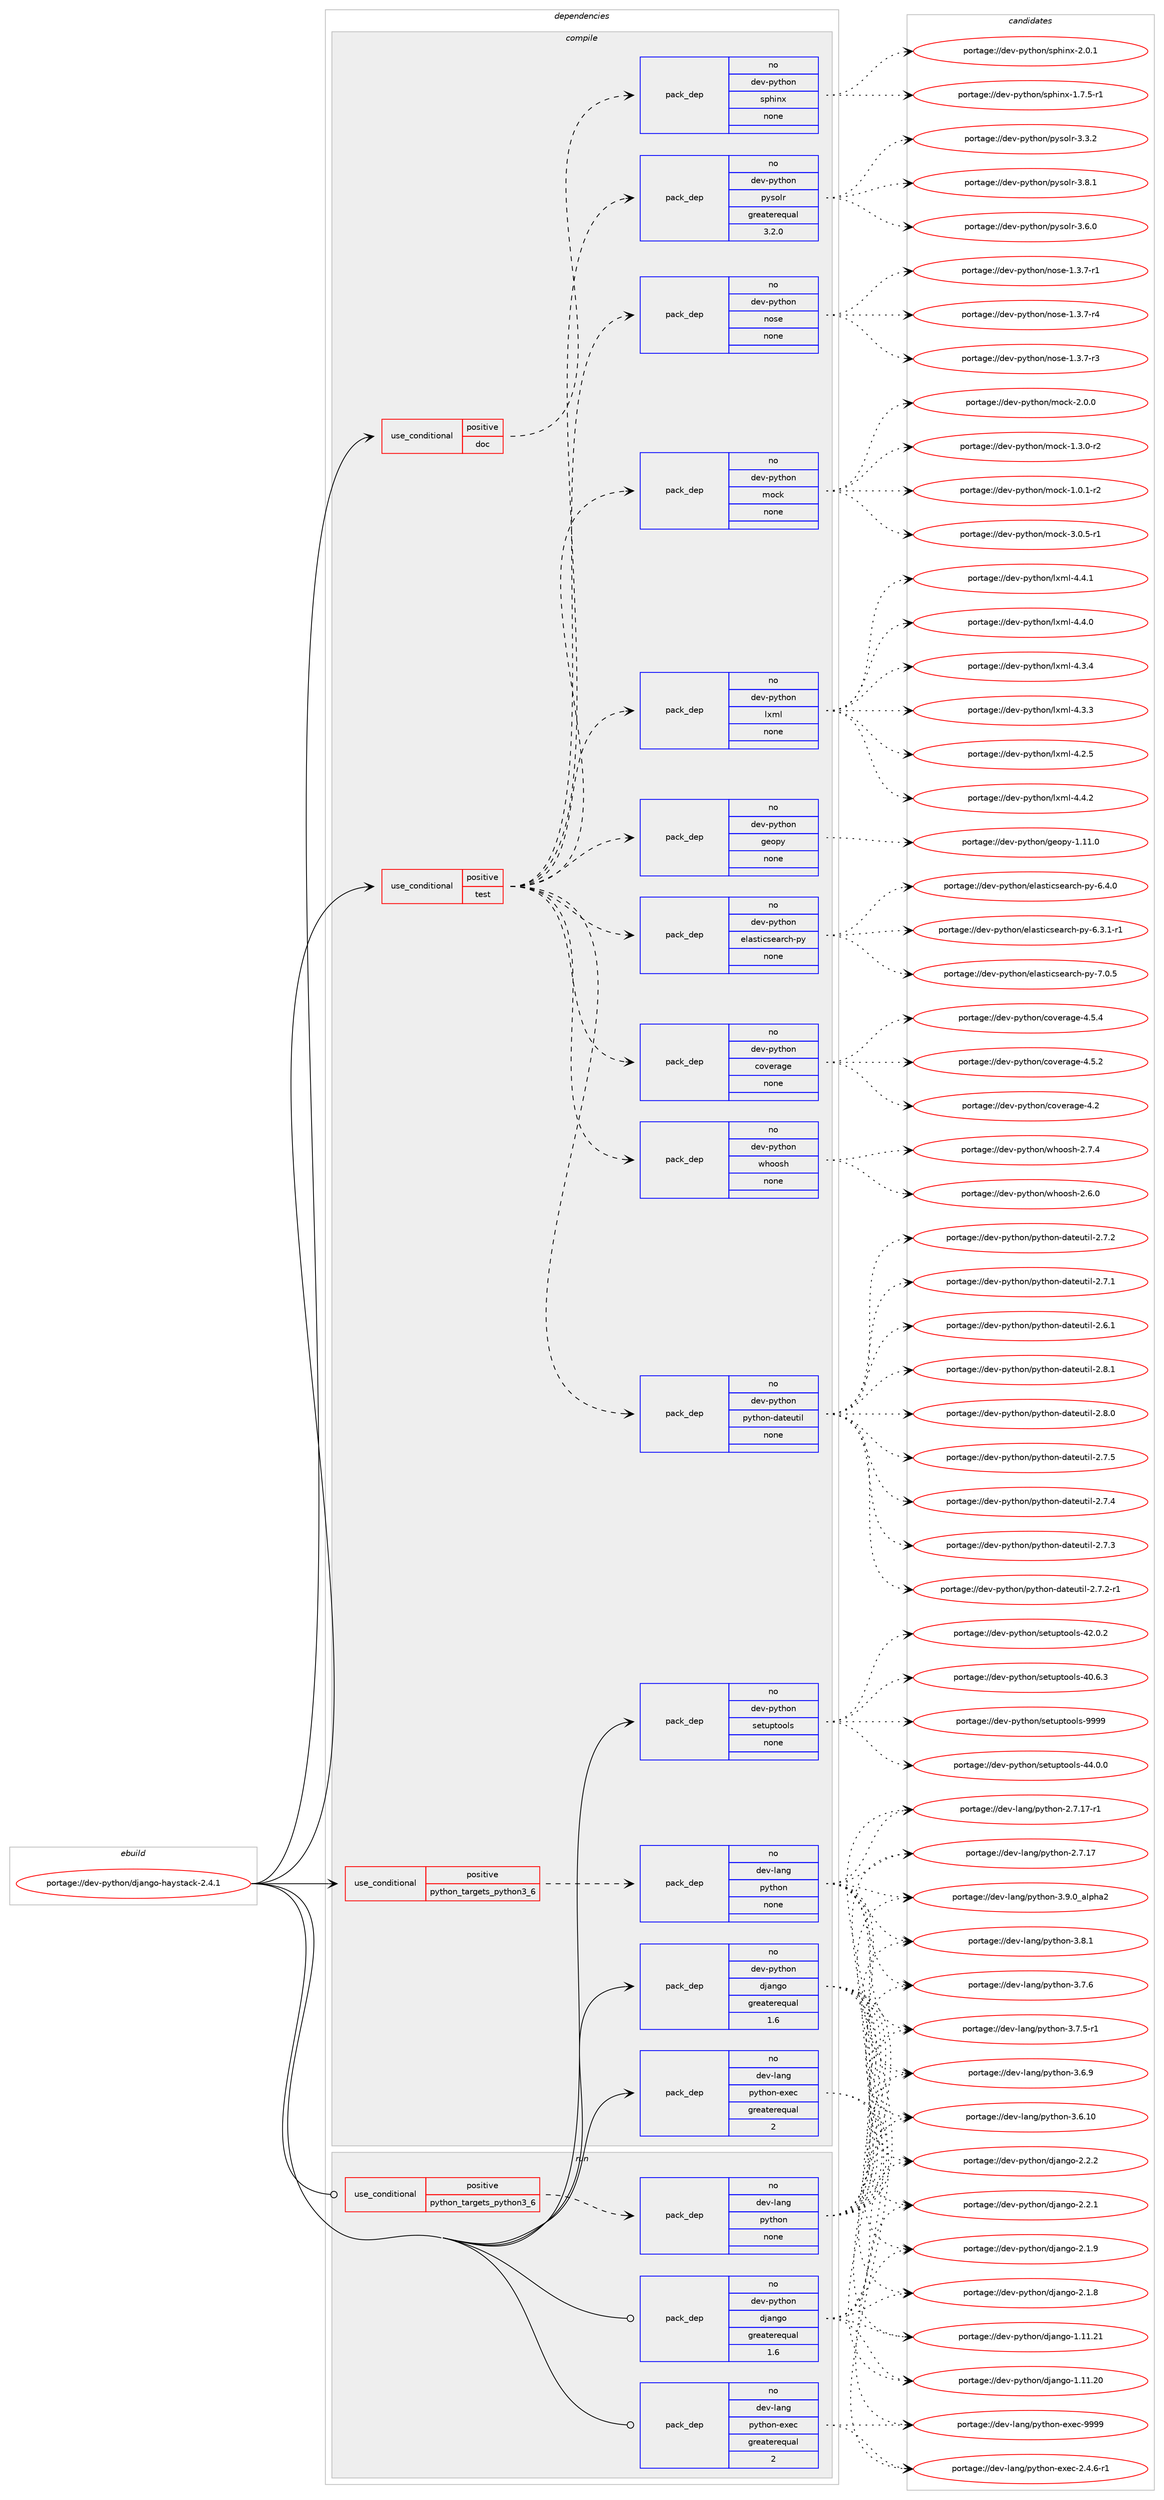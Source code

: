 digraph prolog {

# *************
# Graph options
# *************

newrank=true;
concentrate=true;
compound=true;
graph [rankdir=LR,fontname=Helvetica,fontsize=10,ranksep=1.5];#, ranksep=2.5, nodesep=0.2];
edge  [arrowhead=vee];
node  [fontname=Helvetica,fontsize=10];

# **********
# The ebuild
# **********

subgraph cluster_leftcol {
color=gray;
label=<<i>ebuild</i>>;
id [label="portage://dev-python/django-haystack-2.4.1", color=red, width=4, href="../dev-python/django-haystack-2.4.1.svg"];
}

# ****************
# The dependencies
# ****************

subgraph cluster_midcol {
color=gray;
label=<<i>dependencies</i>>;
subgraph cluster_compile {
fillcolor="#eeeeee";
style=filled;
label=<<i>compile</i>>;
subgraph cond116803 {
dependency464077 [label=<<TABLE BORDER="0" CELLBORDER="1" CELLSPACING="0" CELLPADDING="4"><TR><TD ROWSPAN="3" CELLPADDING="10">use_conditional</TD></TR><TR><TD>positive</TD></TR><TR><TD>doc</TD></TR></TABLE>>, shape=none, color=red];
subgraph pack342281 {
dependency464078 [label=<<TABLE BORDER="0" CELLBORDER="1" CELLSPACING="0" CELLPADDING="4" WIDTH="220"><TR><TD ROWSPAN="6" CELLPADDING="30">pack_dep</TD></TR><TR><TD WIDTH="110">no</TD></TR><TR><TD>dev-python</TD></TR><TR><TD>sphinx</TD></TR><TR><TD>none</TD></TR><TR><TD></TD></TR></TABLE>>, shape=none, color=blue];
}
dependency464077:e -> dependency464078:w [weight=20,style="dashed",arrowhead="vee"];
}
id:e -> dependency464077:w [weight=20,style="solid",arrowhead="vee"];
subgraph cond116804 {
dependency464079 [label=<<TABLE BORDER="0" CELLBORDER="1" CELLSPACING="0" CELLPADDING="4"><TR><TD ROWSPAN="3" CELLPADDING="10">use_conditional</TD></TR><TR><TD>positive</TD></TR><TR><TD>python_targets_python3_6</TD></TR></TABLE>>, shape=none, color=red];
subgraph pack342282 {
dependency464080 [label=<<TABLE BORDER="0" CELLBORDER="1" CELLSPACING="0" CELLPADDING="4" WIDTH="220"><TR><TD ROWSPAN="6" CELLPADDING="30">pack_dep</TD></TR><TR><TD WIDTH="110">no</TD></TR><TR><TD>dev-lang</TD></TR><TR><TD>python</TD></TR><TR><TD>none</TD></TR><TR><TD></TD></TR></TABLE>>, shape=none, color=blue];
}
dependency464079:e -> dependency464080:w [weight=20,style="dashed",arrowhead="vee"];
}
id:e -> dependency464079:w [weight=20,style="solid",arrowhead="vee"];
subgraph cond116805 {
dependency464081 [label=<<TABLE BORDER="0" CELLBORDER="1" CELLSPACING="0" CELLPADDING="4"><TR><TD ROWSPAN="3" CELLPADDING="10">use_conditional</TD></TR><TR><TD>positive</TD></TR><TR><TD>test</TD></TR></TABLE>>, shape=none, color=red];
subgraph pack342283 {
dependency464082 [label=<<TABLE BORDER="0" CELLBORDER="1" CELLSPACING="0" CELLPADDING="4" WIDTH="220"><TR><TD ROWSPAN="6" CELLPADDING="30">pack_dep</TD></TR><TR><TD WIDTH="110">no</TD></TR><TR><TD>dev-python</TD></TR><TR><TD>coverage</TD></TR><TR><TD>none</TD></TR><TR><TD></TD></TR></TABLE>>, shape=none, color=blue];
}
dependency464081:e -> dependency464082:w [weight=20,style="dashed",arrowhead="vee"];
subgraph pack342284 {
dependency464083 [label=<<TABLE BORDER="0" CELLBORDER="1" CELLSPACING="0" CELLPADDING="4" WIDTH="220"><TR><TD ROWSPAN="6" CELLPADDING="30">pack_dep</TD></TR><TR><TD WIDTH="110">no</TD></TR><TR><TD>dev-python</TD></TR><TR><TD>elasticsearch-py</TD></TR><TR><TD>none</TD></TR><TR><TD></TD></TR></TABLE>>, shape=none, color=blue];
}
dependency464081:e -> dependency464083:w [weight=20,style="dashed",arrowhead="vee"];
subgraph pack342285 {
dependency464084 [label=<<TABLE BORDER="0" CELLBORDER="1" CELLSPACING="0" CELLPADDING="4" WIDTH="220"><TR><TD ROWSPAN="6" CELLPADDING="30">pack_dep</TD></TR><TR><TD WIDTH="110">no</TD></TR><TR><TD>dev-python</TD></TR><TR><TD>geopy</TD></TR><TR><TD>none</TD></TR><TR><TD></TD></TR></TABLE>>, shape=none, color=blue];
}
dependency464081:e -> dependency464084:w [weight=20,style="dashed",arrowhead="vee"];
subgraph pack342286 {
dependency464085 [label=<<TABLE BORDER="0" CELLBORDER="1" CELLSPACING="0" CELLPADDING="4" WIDTH="220"><TR><TD ROWSPAN="6" CELLPADDING="30">pack_dep</TD></TR><TR><TD WIDTH="110">no</TD></TR><TR><TD>dev-python</TD></TR><TR><TD>lxml</TD></TR><TR><TD>none</TD></TR><TR><TD></TD></TR></TABLE>>, shape=none, color=blue];
}
dependency464081:e -> dependency464085:w [weight=20,style="dashed",arrowhead="vee"];
subgraph pack342287 {
dependency464086 [label=<<TABLE BORDER="0" CELLBORDER="1" CELLSPACING="0" CELLPADDING="4" WIDTH="220"><TR><TD ROWSPAN="6" CELLPADDING="30">pack_dep</TD></TR><TR><TD WIDTH="110">no</TD></TR><TR><TD>dev-python</TD></TR><TR><TD>mock</TD></TR><TR><TD>none</TD></TR><TR><TD></TD></TR></TABLE>>, shape=none, color=blue];
}
dependency464081:e -> dependency464086:w [weight=20,style="dashed",arrowhead="vee"];
subgraph pack342288 {
dependency464087 [label=<<TABLE BORDER="0" CELLBORDER="1" CELLSPACING="0" CELLPADDING="4" WIDTH="220"><TR><TD ROWSPAN="6" CELLPADDING="30">pack_dep</TD></TR><TR><TD WIDTH="110">no</TD></TR><TR><TD>dev-python</TD></TR><TR><TD>nose</TD></TR><TR><TD>none</TD></TR><TR><TD></TD></TR></TABLE>>, shape=none, color=blue];
}
dependency464081:e -> dependency464087:w [weight=20,style="dashed",arrowhead="vee"];
subgraph pack342289 {
dependency464088 [label=<<TABLE BORDER="0" CELLBORDER="1" CELLSPACING="0" CELLPADDING="4" WIDTH="220"><TR><TD ROWSPAN="6" CELLPADDING="30">pack_dep</TD></TR><TR><TD WIDTH="110">no</TD></TR><TR><TD>dev-python</TD></TR><TR><TD>pysolr</TD></TR><TR><TD>greaterequal</TD></TR><TR><TD>3.2.0</TD></TR></TABLE>>, shape=none, color=blue];
}
dependency464081:e -> dependency464088:w [weight=20,style="dashed",arrowhead="vee"];
subgraph pack342290 {
dependency464089 [label=<<TABLE BORDER="0" CELLBORDER="1" CELLSPACING="0" CELLPADDING="4" WIDTH="220"><TR><TD ROWSPAN="6" CELLPADDING="30">pack_dep</TD></TR><TR><TD WIDTH="110">no</TD></TR><TR><TD>dev-python</TD></TR><TR><TD>python-dateutil</TD></TR><TR><TD>none</TD></TR><TR><TD></TD></TR></TABLE>>, shape=none, color=blue];
}
dependency464081:e -> dependency464089:w [weight=20,style="dashed",arrowhead="vee"];
subgraph pack342291 {
dependency464090 [label=<<TABLE BORDER="0" CELLBORDER="1" CELLSPACING="0" CELLPADDING="4" WIDTH="220"><TR><TD ROWSPAN="6" CELLPADDING="30">pack_dep</TD></TR><TR><TD WIDTH="110">no</TD></TR><TR><TD>dev-python</TD></TR><TR><TD>whoosh</TD></TR><TR><TD>none</TD></TR><TR><TD></TD></TR></TABLE>>, shape=none, color=blue];
}
dependency464081:e -> dependency464090:w [weight=20,style="dashed",arrowhead="vee"];
}
id:e -> dependency464081:w [weight=20,style="solid",arrowhead="vee"];
subgraph pack342292 {
dependency464091 [label=<<TABLE BORDER="0" CELLBORDER="1" CELLSPACING="0" CELLPADDING="4" WIDTH="220"><TR><TD ROWSPAN="6" CELLPADDING="30">pack_dep</TD></TR><TR><TD WIDTH="110">no</TD></TR><TR><TD>dev-lang</TD></TR><TR><TD>python-exec</TD></TR><TR><TD>greaterequal</TD></TR><TR><TD>2</TD></TR></TABLE>>, shape=none, color=blue];
}
id:e -> dependency464091:w [weight=20,style="solid",arrowhead="vee"];
subgraph pack342293 {
dependency464092 [label=<<TABLE BORDER="0" CELLBORDER="1" CELLSPACING="0" CELLPADDING="4" WIDTH="220"><TR><TD ROWSPAN="6" CELLPADDING="30">pack_dep</TD></TR><TR><TD WIDTH="110">no</TD></TR><TR><TD>dev-python</TD></TR><TR><TD>django</TD></TR><TR><TD>greaterequal</TD></TR><TR><TD>1.6</TD></TR></TABLE>>, shape=none, color=blue];
}
id:e -> dependency464092:w [weight=20,style="solid",arrowhead="vee"];
subgraph pack342294 {
dependency464093 [label=<<TABLE BORDER="0" CELLBORDER="1" CELLSPACING="0" CELLPADDING="4" WIDTH="220"><TR><TD ROWSPAN="6" CELLPADDING="30">pack_dep</TD></TR><TR><TD WIDTH="110">no</TD></TR><TR><TD>dev-python</TD></TR><TR><TD>setuptools</TD></TR><TR><TD>none</TD></TR><TR><TD></TD></TR></TABLE>>, shape=none, color=blue];
}
id:e -> dependency464093:w [weight=20,style="solid",arrowhead="vee"];
}
subgraph cluster_compileandrun {
fillcolor="#eeeeee";
style=filled;
label=<<i>compile and run</i>>;
}
subgraph cluster_run {
fillcolor="#eeeeee";
style=filled;
label=<<i>run</i>>;
subgraph cond116806 {
dependency464094 [label=<<TABLE BORDER="0" CELLBORDER="1" CELLSPACING="0" CELLPADDING="4"><TR><TD ROWSPAN="3" CELLPADDING="10">use_conditional</TD></TR><TR><TD>positive</TD></TR><TR><TD>python_targets_python3_6</TD></TR></TABLE>>, shape=none, color=red];
subgraph pack342295 {
dependency464095 [label=<<TABLE BORDER="0" CELLBORDER="1" CELLSPACING="0" CELLPADDING="4" WIDTH="220"><TR><TD ROWSPAN="6" CELLPADDING="30">pack_dep</TD></TR><TR><TD WIDTH="110">no</TD></TR><TR><TD>dev-lang</TD></TR><TR><TD>python</TD></TR><TR><TD>none</TD></TR><TR><TD></TD></TR></TABLE>>, shape=none, color=blue];
}
dependency464094:e -> dependency464095:w [weight=20,style="dashed",arrowhead="vee"];
}
id:e -> dependency464094:w [weight=20,style="solid",arrowhead="odot"];
subgraph pack342296 {
dependency464096 [label=<<TABLE BORDER="0" CELLBORDER="1" CELLSPACING="0" CELLPADDING="4" WIDTH="220"><TR><TD ROWSPAN="6" CELLPADDING="30">pack_dep</TD></TR><TR><TD WIDTH="110">no</TD></TR><TR><TD>dev-lang</TD></TR><TR><TD>python-exec</TD></TR><TR><TD>greaterequal</TD></TR><TR><TD>2</TD></TR></TABLE>>, shape=none, color=blue];
}
id:e -> dependency464096:w [weight=20,style="solid",arrowhead="odot"];
subgraph pack342297 {
dependency464097 [label=<<TABLE BORDER="0" CELLBORDER="1" CELLSPACING="0" CELLPADDING="4" WIDTH="220"><TR><TD ROWSPAN="6" CELLPADDING="30">pack_dep</TD></TR><TR><TD WIDTH="110">no</TD></TR><TR><TD>dev-python</TD></TR><TR><TD>django</TD></TR><TR><TD>greaterequal</TD></TR><TR><TD>1.6</TD></TR></TABLE>>, shape=none, color=blue];
}
id:e -> dependency464097:w [weight=20,style="solid",arrowhead="odot"];
}
}

# **************
# The candidates
# **************

subgraph cluster_choices {
rank=same;
color=gray;
label=<<i>candidates</i>>;

subgraph choice342281 {
color=black;
nodesep=1;
choice1001011184511212111610411111047115112104105110120455046484649 [label="portage://dev-python/sphinx-2.0.1", color=red, width=4,href="../dev-python/sphinx-2.0.1.svg"];
choice10010111845112121116104111110471151121041051101204549465546534511449 [label="portage://dev-python/sphinx-1.7.5-r1", color=red, width=4,href="../dev-python/sphinx-1.7.5-r1.svg"];
dependency464078:e -> choice1001011184511212111610411111047115112104105110120455046484649:w [style=dotted,weight="100"];
dependency464078:e -> choice10010111845112121116104111110471151121041051101204549465546534511449:w [style=dotted,weight="100"];
}
subgraph choice342282 {
color=black;
nodesep=1;
choice10010111845108971101034711212111610411111045514657464895971081121049750 [label="portage://dev-lang/python-3.9.0_alpha2", color=red, width=4,href="../dev-lang/python-3.9.0_alpha2.svg"];
choice100101118451089711010347112121116104111110455146564649 [label="portage://dev-lang/python-3.8.1", color=red, width=4,href="../dev-lang/python-3.8.1.svg"];
choice100101118451089711010347112121116104111110455146554654 [label="portage://dev-lang/python-3.7.6", color=red, width=4,href="../dev-lang/python-3.7.6.svg"];
choice1001011184510897110103471121211161041111104551465546534511449 [label="portage://dev-lang/python-3.7.5-r1", color=red, width=4,href="../dev-lang/python-3.7.5-r1.svg"];
choice100101118451089711010347112121116104111110455146544657 [label="portage://dev-lang/python-3.6.9", color=red, width=4,href="../dev-lang/python-3.6.9.svg"];
choice10010111845108971101034711212111610411111045514654464948 [label="portage://dev-lang/python-3.6.10", color=red, width=4,href="../dev-lang/python-3.6.10.svg"];
choice100101118451089711010347112121116104111110455046554649554511449 [label="portage://dev-lang/python-2.7.17-r1", color=red, width=4,href="../dev-lang/python-2.7.17-r1.svg"];
choice10010111845108971101034711212111610411111045504655464955 [label="portage://dev-lang/python-2.7.17", color=red, width=4,href="../dev-lang/python-2.7.17.svg"];
dependency464080:e -> choice10010111845108971101034711212111610411111045514657464895971081121049750:w [style=dotted,weight="100"];
dependency464080:e -> choice100101118451089711010347112121116104111110455146564649:w [style=dotted,weight="100"];
dependency464080:e -> choice100101118451089711010347112121116104111110455146554654:w [style=dotted,weight="100"];
dependency464080:e -> choice1001011184510897110103471121211161041111104551465546534511449:w [style=dotted,weight="100"];
dependency464080:e -> choice100101118451089711010347112121116104111110455146544657:w [style=dotted,weight="100"];
dependency464080:e -> choice10010111845108971101034711212111610411111045514654464948:w [style=dotted,weight="100"];
dependency464080:e -> choice100101118451089711010347112121116104111110455046554649554511449:w [style=dotted,weight="100"];
dependency464080:e -> choice10010111845108971101034711212111610411111045504655464955:w [style=dotted,weight="100"];
}
subgraph choice342283 {
color=black;
nodesep=1;
choice10010111845112121116104111110479911111810111497103101455246534652 [label="portage://dev-python/coverage-4.5.4", color=red, width=4,href="../dev-python/coverage-4.5.4.svg"];
choice10010111845112121116104111110479911111810111497103101455246534650 [label="portage://dev-python/coverage-4.5.2", color=red, width=4,href="../dev-python/coverage-4.5.2.svg"];
choice1001011184511212111610411111047991111181011149710310145524650 [label="portage://dev-python/coverage-4.2", color=red, width=4,href="../dev-python/coverage-4.2.svg"];
dependency464082:e -> choice10010111845112121116104111110479911111810111497103101455246534652:w [style=dotted,weight="100"];
dependency464082:e -> choice10010111845112121116104111110479911111810111497103101455246534650:w [style=dotted,weight="100"];
dependency464082:e -> choice1001011184511212111610411111047991111181011149710310145524650:w [style=dotted,weight="100"];
}
subgraph choice342284 {
color=black;
nodesep=1;
choice10010111845112121116104111110471011089711511610599115101971149910445112121455546484653 [label="portage://dev-python/elasticsearch-py-7.0.5", color=red, width=4,href="../dev-python/elasticsearch-py-7.0.5.svg"];
choice10010111845112121116104111110471011089711511610599115101971149910445112121455446524648 [label="portage://dev-python/elasticsearch-py-6.4.0", color=red, width=4,href="../dev-python/elasticsearch-py-6.4.0.svg"];
choice100101118451121211161041111104710110897115116105991151019711499104451121214554465146494511449 [label="portage://dev-python/elasticsearch-py-6.3.1-r1", color=red, width=4,href="../dev-python/elasticsearch-py-6.3.1-r1.svg"];
dependency464083:e -> choice10010111845112121116104111110471011089711511610599115101971149910445112121455546484653:w [style=dotted,weight="100"];
dependency464083:e -> choice10010111845112121116104111110471011089711511610599115101971149910445112121455446524648:w [style=dotted,weight="100"];
dependency464083:e -> choice100101118451121211161041111104710110897115116105991151019711499104451121214554465146494511449:w [style=dotted,weight="100"];
}
subgraph choice342285 {
color=black;
nodesep=1;
choice100101118451121211161041111104710310111111212145494649494648 [label="portage://dev-python/geopy-1.11.0", color=red, width=4,href="../dev-python/geopy-1.11.0.svg"];
dependency464084:e -> choice100101118451121211161041111104710310111111212145494649494648:w [style=dotted,weight="100"];
}
subgraph choice342286 {
color=black;
nodesep=1;
choice1001011184511212111610411111047108120109108455246524650 [label="portage://dev-python/lxml-4.4.2", color=red, width=4,href="../dev-python/lxml-4.4.2.svg"];
choice1001011184511212111610411111047108120109108455246524649 [label="portage://dev-python/lxml-4.4.1", color=red, width=4,href="../dev-python/lxml-4.4.1.svg"];
choice1001011184511212111610411111047108120109108455246524648 [label="portage://dev-python/lxml-4.4.0", color=red, width=4,href="../dev-python/lxml-4.4.0.svg"];
choice1001011184511212111610411111047108120109108455246514652 [label="portage://dev-python/lxml-4.3.4", color=red, width=4,href="../dev-python/lxml-4.3.4.svg"];
choice1001011184511212111610411111047108120109108455246514651 [label="portage://dev-python/lxml-4.3.3", color=red, width=4,href="../dev-python/lxml-4.3.3.svg"];
choice1001011184511212111610411111047108120109108455246504653 [label="portage://dev-python/lxml-4.2.5", color=red, width=4,href="../dev-python/lxml-4.2.5.svg"];
dependency464085:e -> choice1001011184511212111610411111047108120109108455246524650:w [style=dotted,weight="100"];
dependency464085:e -> choice1001011184511212111610411111047108120109108455246524649:w [style=dotted,weight="100"];
dependency464085:e -> choice1001011184511212111610411111047108120109108455246524648:w [style=dotted,weight="100"];
dependency464085:e -> choice1001011184511212111610411111047108120109108455246514652:w [style=dotted,weight="100"];
dependency464085:e -> choice1001011184511212111610411111047108120109108455246514651:w [style=dotted,weight="100"];
dependency464085:e -> choice1001011184511212111610411111047108120109108455246504653:w [style=dotted,weight="100"];
}
subgraph choice342287 {
color=black;
nodesep=1;
choice1001011184511212111610411111047109111991074551464846534511449 [label="portage://dev-python/mock-3.0.5-r1", color=red, width=4,href="../dev-python/mock-3.0.5-r1.svg"];
choice100101118451121211161041111104710911199107455046484648 [label="portage://dev-python/mock-2.0.0", color=red, width=4,href="../dev-python/mock-2.0.0.svg"];
choice1001011184511212111610411111047109111991074549465146484511450 [label="portage://dev-python/mock-1.3.0-r2", color=red, width=4,href="../dev-python/mock-1.3.0-r2.svg"];
choice1001011184511212111610411111047109111991074549464846494511450 [label="portage://dev-python/mock-1.0.1-r2", color=red, width=4,href="../dev-python/mock-1.0.1-r2.svg"];
dependency464086:e -> choice1001011184511212111610411111047109111991074551464846534511449:w [style=dotted,weight="100"];
dependency464086:e -> choice100101118451121211161041111104710911199107455046484648:w [style=dotted,weight="100"];
dependency464086:e -> choice1001011184511212111610411111047109111991074549465146484511450:w [style=dotted,weight="100"];
dependency464086:e -> choice1001011184511212111610411111047109111991074549464846494511450:w [style=dotted,weight="100"];
}
subgraph choice342288 {
color=black;
nodesep=1;
choice10010111845112121116104111110471101111151014549465146554511452 [label="portage://dev-python/nose-1.3.7-r4", color=red, width=4,href="../dev-python/nose-1.3.7-r4.svg"];
choice10010111845112121116104111110471101111151014549465146554511451 [label="portage://dev-python/nose-1.3.7-r3", color=red, width=4,href="../dev-python/nose-1.3.7-r3.svg"];
choice10010111845112121116104111110471101111151014549465146554511449 [label="portage://dev-python/nose-1.3.7-r1", color=red, width=4,href="../dev-python/nose-1.3.7-r1.svg"];
dependency464087:e -> choice10010111845112121116104111110471101111151014549465146554511452:w [style=dotted,weight="100"];
dependency464087:e -> choice10010111845112121116104111110471101111151014549465146554511451:w [style=dotted,weight="100"];
dependency464087:e -> choice10010111845112121116104111110471101111151014549465146554511449:w [style=dotted,weight="100"];
}
subgraph choice342289 {
color=black;
nodesep=1;
choice1001011184511212111610411111047112121115111108114455146564649 [label="portage://dev-python/pysolr-3.8.1", color=red, width=4,href="../dev-python/pysolr-3.8.1.svg"];
choice1001011184511212111610411111047112121115111108114455146544648 [label="portage://dev-python/pysolr-3.6.0", color=red, width=4,href="../dev-python/pysolr-3.6.0.svg"];
choice1001011184511212111610411111047112121115111108114455146514650 [label="portage://dev-python/pysolr-3.3.2", color=red, width=4,href="../dev-python/pysolr-3.3.2.svg"];
dependency464088:e -> choice1001011184511212111610411111047112121115111108114455146564649:w [style=dotted,weight="100"];
dependency464088:e -> choice1001011184511212111610411111047112121115111108114455146544648:w [style=dotted,weight="100"];
dependency464088:e -> choice1001011184511212111610411111047112121115111108114455146514650:w [style=dotted,weight="100"];
}
subgraph choice342290 {
color=black;
nodesep=1;
choice10010111845112121116104111110471121211161041111104510097116101117116105108455046564649 [label="portage://dev-python/python-dateutil-2.8.1", color=red, width=4,href="../dev-python/python-dateutil-2.8.1.svg"];
choice10010111845112121116104111110471121211161041111104510097116101117116105108455046564648 [label="portage://dev-python/python-dateutil-2.8.0", color=red, width=4,href="../dev-python/python-dateutil-2.8.0.svg"];
choice10010111845112121116104111110471121211161041111104510097116101117116105108455046554653 [label="portage://dev-python/python-dateutil-2.7.5", color=red, width=4,href="../dev-python/python-dateutil-2.7.5.svg"];
choice10010111845112121116104111110471121211161041111104510097116101117116105108455046554652 [label="portage://dev-python/python-dateutil-2.7.4", color=red, width=4,href="../dev-python/python-dateutil-2.7.4.svg"];
choice10010111845112121116104111110471121211161041111104510097116101117116105108455046554651 [label="portage://dev-python/python-dateutil-2.7.3", color=red, width=4,href="../dev-python/python-dateutil-2.7.3.svg"];
choice100101118451121211161041111104711212111610411111045100971161011171161051084550465546504511449 [label="portage://dev-python/python-dateutil-2.7.2-r1", color=red, width=4,href="../dev-python/python-dateutil-2.7.2-r1.svg"];
choice10010111845112121116104111110471121211161041111104510097116101117116105108455046554650 [label="portage://dev-python/python-dateutil-2.7.2", color=red, width=4,href="../dev-python/python-dateutil-2.7.2.svg"];
choice10010111845112121116104111110471121211161041111104510097116101117116105108455046554649 [label="portage://dev-python/python-dateutil-2.7.1", color=red, width=4,href="../dev-python/python-dateutil-2.7.1.svg"];
choice10010111845112121116104111110471121211161041111104510097116101117116105108455046544649 [label="portage://dev-python/python-dateutil-2.6.1", color=red, width=4,href="../dev-python/python-dateutil-2.6.1.svg"];
dependency464089:e -> choice10010111845112121116104111110471121211161041111104510097116101117116105108455046564649:w [style=dotted,weight="100"];
dependency464089:e -> choice10010111845112121116104111110471121211161041111104510097116101117116105108455046564648:w [style=dotted,weight="100"];
dependency464089:e -> choice10010111845112121116104111110471121211161041111104510097116101117116105108455046554653:w [style=dotted,weight="100"];
dependency464089:e -> choice10010111845112121116104111110471121211161041111104510097116101117116105108455046554652:w [style=dotted,weight="100"];
dependency464089:e -> choice10010111845112121116104111110471121211161041111104510097116101117116105108455046554651:w [style=dotted,weight="100"];
dependency464089:e -> choice100101118451121211161041111104711212111610411111045100971161011171161051084550465546504511449:w [style=dotted,weight="100"];
dependency464089:e -> choice10010111845112121116104111110471121211161041111104510097116101117116105108455046554650:w [style=dotted,weight="100"];
dependency464089:e -> choice10010111845112121116104111110471121211161041111104510097116101117116105108455046554649:w [style=dotted,weight="100"];
dependency464089:e -> choice10010111845112121116104111110471121211161041111104510097116101117116105108455046544649:w [style=dotted,weight="100"];
}
subgraph choice342291 {
color=black;
nodesep=1;
choice1001011184511212111610411111047119104111111115104455046554652 [label="portage://dev-python/whoosh-2.7.4", color=red, width=4,href="../dev-python/whoosh-2.7.4.svg"];
choice1001011184511212111610411111047119104111111115104455046544648 [label="portage://dev-python/whoosh-2.6.0", color=red, width=4,href="../dev-python/whoosh-2.6.0.svg"];
dependency464090:e -> choice1001011184511212111610411111047119104111111115104455046554652:w [style=dotted,weight="100"];
dependency464090:e -> choice1001011184511212111610411111047119104111111115104455046544648:w [style=dotted,weight="100"];
}
subgraph choice342292 {
color=black;
nodesep=1;
choice10010111845108971101034711212111610411111045101120101994557575757 [label="portage://dev-lang/python-exec-9999", color=red, width=4,href="../dev-lang/python-exec-9999.svg"];
choice10010111845108971101034711212111610411111045101120101994550465246544511449 [label="portage://dev-lang/python-exec-2.4.6-r1", color=red, width=4,href="../dev-lang/python-exec-2.4.6-r1.svg"];
dependency464091:e -> choice10010111845108971101034711212111610411111045101120101994557575757:w [style=dotted,weight="100"];
dependency464091:e -> choice10010111845108971101034711212111610411111045101120101994550465246544511449:w [style=dotted,weight="100"];
}
subgraph choice342293 {
color=black;
nodesep=1;
choice100101118451121211161041111104710010697110103111455046504650 [label="portage://dev-python/django-2.2.2", color=red, width=4,href="../dev-python/django-2.2.2.svg"];
choice100101118451121211161041111104710010697110103111455046504649 [label="portage://dev-python/django-2.2.1", color=red, width=4,href="../dev-python/django-2.2.1.svg"];
choice100101118451121211161041111104710010697110103111455046494657 [label="portage://dev-python/django-2.1.9", color=red, width=4,href="../dev-python/django-2.1.9.svg"];
choice100101118451121211161041111104710010697110103111455046494656 [label="portage://dev-python/django-2.1.8", color=red, width=4,href="../dev-python/django-2.1.8.svg"];
choice1001011184511212111610411111047100106971101031114549464949465049 [label="portage://dev-python/django-1.11.21", color=red, width=4,href="../dev-python/django-1.11.21.svg"];
choice1001011184511212111610411111047100106971101031114549464949465048 [label="portage://dev-python/django-1.11.20", color=red, width=4,href="../dev-python/django-1.11.20.svg"];
dependency464092:e -> choice100101118451121211161041111104710010697110103111455046504650:w [style=dotted,weight="100"];
dependency464092:e -> choice100101118451121211161041111104710010697110103111455046504649:w [style=dotted,weight="100"];
dependency464092:e -> choice100101118451121211161041111104710010697110103111455046494657:w [style=dotted,weight="100"];
dependency464092:e -> choice100101118451121211161041111104710010697110103111455046494656:w [style=dotted,weight="100"];
dependency464092:e -> choice1001011184511212111610411111047100106971101031114549464949465049:w [style=dotted,weight="100"];
dependency464092:e -> choice1001011184511212111610411111047100106971101031114549464949465048:w [style=dotted,weight="100"];
}
subgraph choice342294 {
color=black;
nodesep=1;
choice10010111845112121116104111110471151011161171121161111111081154557575757 [label="portage://dev-python/setuptools-9999", color=red, width=4,href="../dev-python/setuptools-9999.svg"];
choice100101118451121211161041111104711510111611711211611111110811545525246484648 [label="portage://dev-python/setuptools-44.0.0", color=red, width=4,href="../dev-python/setuptools-44.0.0.svg"];
choice100101118451121211161041111104711510111611711211611111110811545525046484650 [label="portage://dev-python/setuptools-42.0.2", color=red, width=4,href="../dev-python/setuptools-42.0.2.svg"];
choice100101118451121211161041111104711510111611711211611111110811545524846544651 [label="portage://dev-python/setuptools-40.6.3", color=red, width=4,href="../dev-python/setuptools-40.6.3.svg"];
dependency464093:e -> choice10010111845112121116104111110471151011161171121161111111081154557575757:w [style=dotted,weight="100"];
dependency464093:e -> choice100101118451121211161041111104711510111611711211611111110811545525246484648:w [style=dotted,weight="100"];
dependency464093:e -> choice100101118451121211161041111104711510111611711211611111110811545525046484650:w [style=dotted,weight="100"];
dependency464093:e -> choice100101118451121211161041111104711510111611711211611111110811545524846544651:w [style=dotted,weight="100"];
}
subgraph choice342295 {
color=black;
nodesep=1;
choice10010111845108971101034711212111610411111045514657464895971081121049750 [label="portage://dev-lang/python-3.9.0_alpha2", color=red, width=4,href="../dev-lang/python-3.9.0_alpha2.svg"];
choice100101118451089711010347112121116104111110455146564649 [label="portage://dev-lang/python-3.8.1", color=red, width=4,href="../dev-lang/python-3.8.1.svg"];
choice100101118451089711010347112121116104111110455146554654 [label="portage://dev-lang/python-3.7.6", color=red, width=4,href="../dev-lang/python-3.7.6.svg"];
choice1001011184510897110103471121211161041111104551465546534511449 [label="portage://dev-lang/python-3.7.5-r1", color=red, width=4,href="../dev-lang/python-3.7.5-r1.svg"];
choice100101118451089711010347112121116104111110455146544657 [label="portage://dev-lang/python-3.6.9", color=red, width=4,href="../dev-lang/python-3.6.9.svg"];
choice10010111845108971101034711212111610411111045514654464948 [label="portage://dev-lang/python-3.6.10", color=red, width=4,href="../dev-lang/python-3.6.10.svg"];
choice100101118451089711010347112121116104111110455046554649554511449 [label="portage://dev-lang/python-2.7.17-r1", color=red, width=4,href="../dev-lang/python-2.7.17-r1.svg"];
choice10010111845108971101034711212111610411111045504655464955 [label="portage://dev-lang/python-2.7.17", color=red, width=4,href="../dev-lang/python-2.7.17.svg"];
dependency464095:e -> choice10010111845108971101034711212111610411111045514657464895971081121049750:w [style=dotted,weight="100"];
dependency464095:e -> choice100101118451089711010347112121116104111110455146564649:w [style=dotted,weight="100"];
dependency464095:e -> choice100101118451089711010347112121116104111110455146554654:w [style=dotted,weight="100"];
dependency464095:e -> choice1001011184510897110103471121211161041111104551465546534511449:w [style=dotted,weight="100"];
dependency464095:e -> choice100101118451089711010347112121116104111110455146544657:w [style=dotted,weight="100"];
dependency464095:e -> choice10010111845108971101034711212111610411111045514654464948:w [style=dotted,weight="100"];
dependency464095:e -> choice100101118451089711010347112121116104111110455046554649554511449:w [style=dotted,weight="100"];
dependency464095:e -> choice10010111845108971101034711212111610411111045504655464955:w [style=dotted,weight="100"];
}
subgraph choice342296 {
color=black;
nodesep=1;
choice10010111845108971101034711212111610411111045101120101994557575757 [label="portage://dev-lang/python-exec-9999", color=red, width=4,href="../dev-lang/python-exec-9999.svg"];
choice10010111845108971101034711212111610411111045101120101994550465246544511449 [label="portage://dev-lang/python-exec-2.4.6-r1", color=red, width=4,href="../dev-lang/python-exec-2.4.6-r1.svg"];
dependency464096:e -> choice10010111845108971101034711212111610411111045101120101994557575757:w [style=dotted,weight="100"];
dependency464096:e -> choice10010111845108971101034711212111610411111045101120101994550465246544511449:w [style=dotted,weight="100"];
}
subgraph choice342297 {
color=black;
nodesep=1;
choice100101118451121211161041111104710010697110103111455046504650 [label="portage://dev-python/django-2.2.2", color=red, width=4,href="../dev-python/django-2.2.2.svg"];
choice100101118451121211161041111104710010697110103111455046504649 [label="portage://dev-python/django-2.2.1", color=red, width=4,href="../dev-python/django-2.2.1.svg"];
choice100101118451121211161041111104710010697110103111455046494657 [label="portage://dev-python/django-2.1.9", color=red, width=4,href="../dev-python/django-2.1.9.svg"];
choice100101118451121211161041111104710010697110103111455046494656 [label="portage://dev-python/django-2.1.8", color=red, width=4,href="../dev-python/django-2.1.8.svg"];
choice1001011184511212111610411111047100106971101031114549464949465049 [label="portage://dev-python/django-1.11.21", color=red, width=4,href="../dev-python/django-1.11.21.svg"];
choice1001011184511212111610411111047100106971101031114549464949465048 [label="portage://dev-python/django-1.11.20", color=red, width=4,href="../dev-python/django-1.11.20.svg"];
dependency464097:e -> choice100101118451121211161041111104710010697110103111455046504650:w [style=dotted,weight="100"];
dependency464097:e -> choice100101118451121211161041111104710010697110103111455046504649:w [style=dotted,weight="100"];
dependency464097:e -> choice100101118451121211161041111104710010697110103111455046494657:w [style=dotted,weight="100"];
dependency464097:e -> choice100101118451121211161041111104710010697110103111455046494656:w [style=dotted,weight="100"];
dependency464097:e -> choice1001011184511212111610411111047100106971101031114549464949465049:w [style=dotted,weight="100"];
dependency464097:e -> choice1001011184511212111610411111047100106971101031114549464949465048:w [style=dotted,weight="100"];
}
}

}
